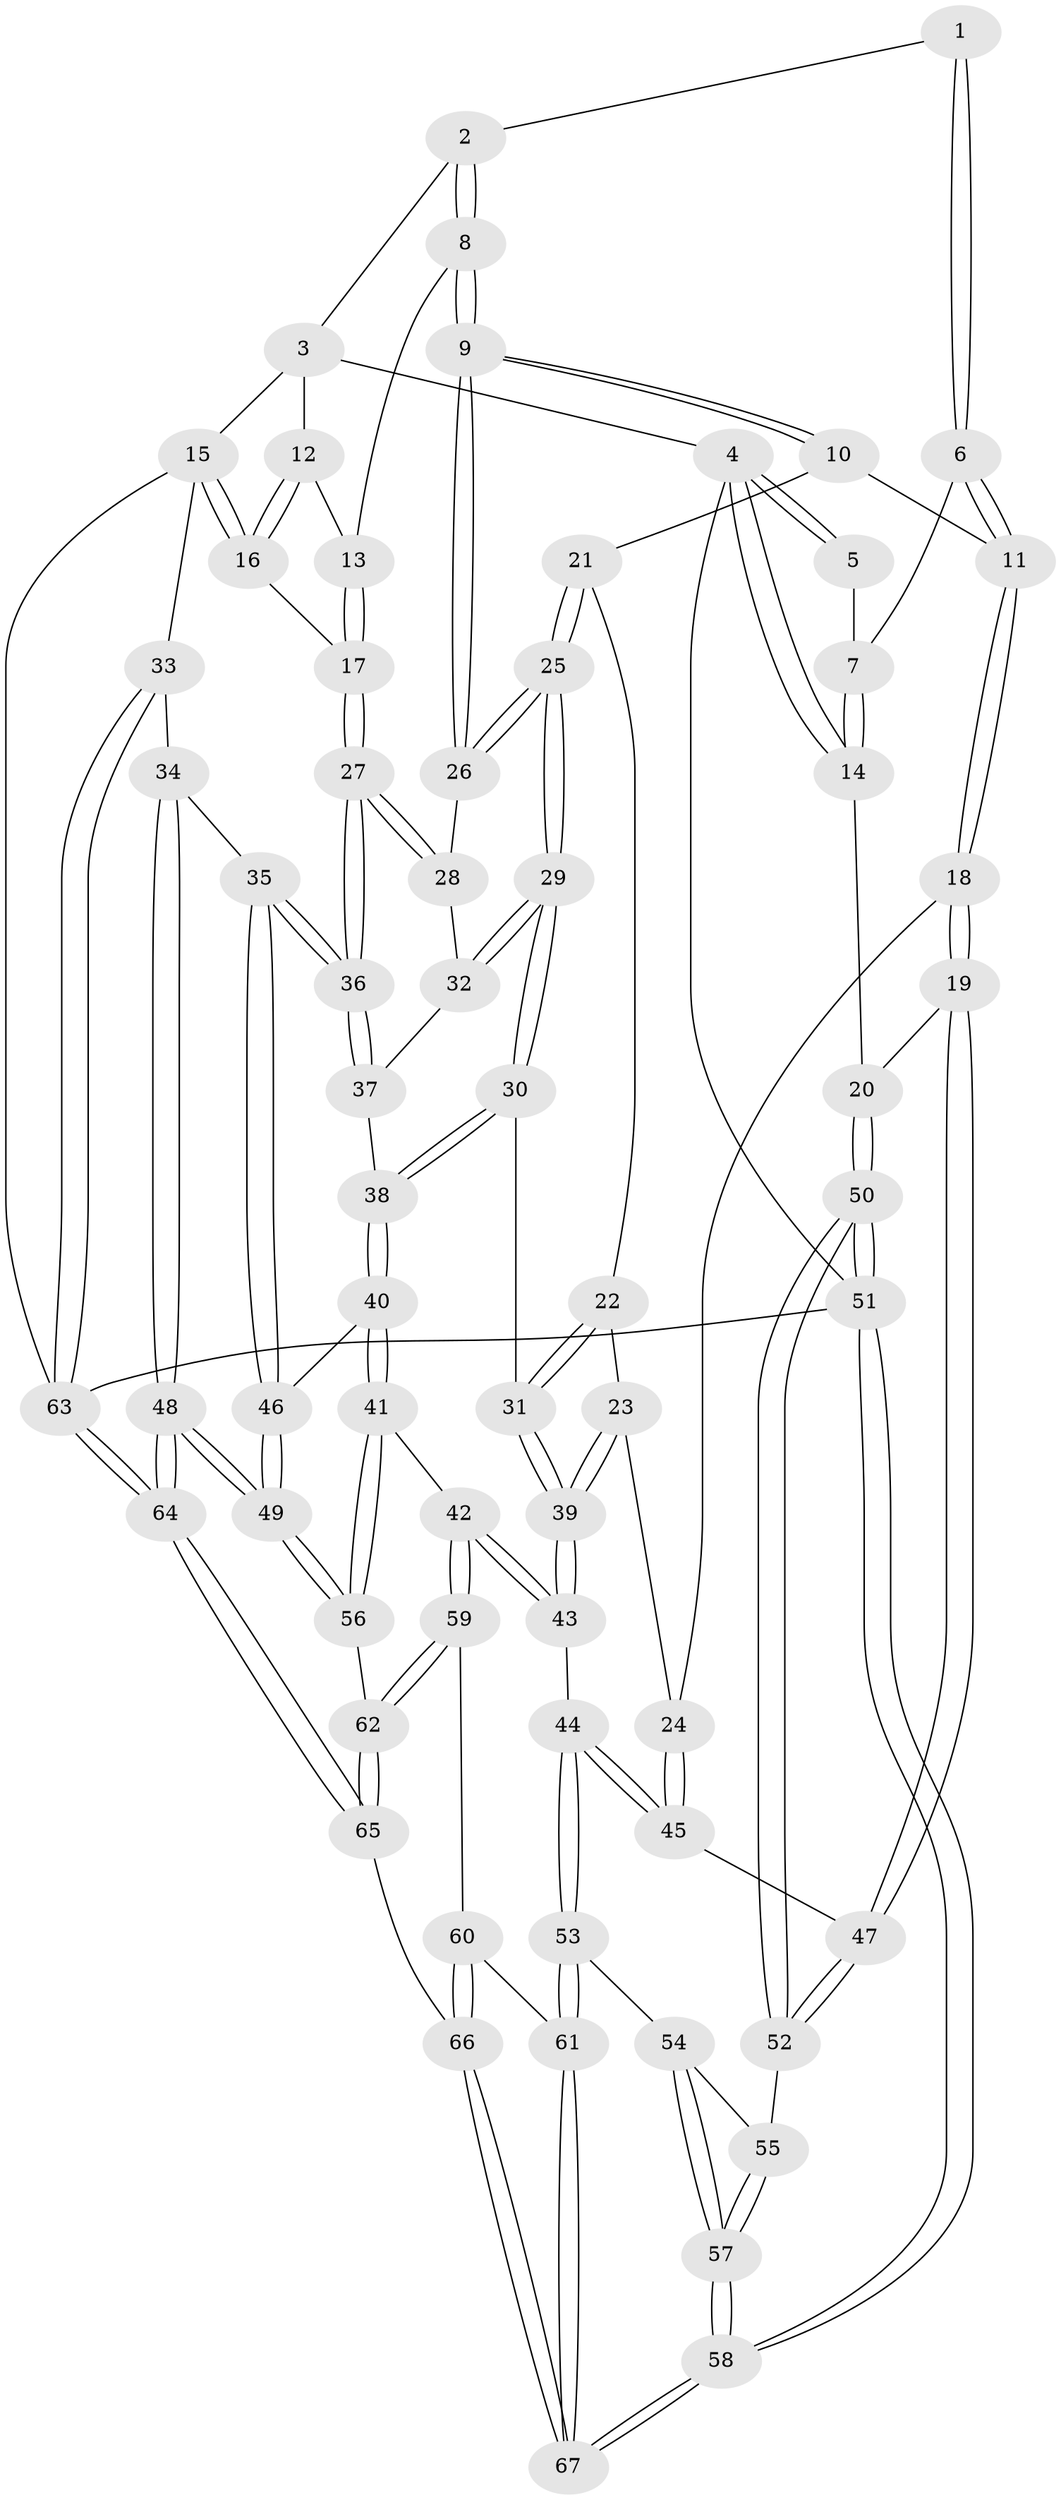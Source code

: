 // Generated by graph-tools (version 1.1) at 2025/38/03/09/25 02:38:50]
// undirected, 67 vertices, 164 edges
graph export_dot {
graph [start="1"]
  node [color=gray90,style=filled];
  1 [pos="+0.3642676188524697+0"];
  2 [pos="+0.5176862040907004+0"];
  3 [pos="+1+0"];
  4 [pos="+0+0"];
  5 [pos="+0.24391068943658606+0"];
  6 [pos="+0.2451548499935249+0.1823057830773534"];
  7 [pos="+0.10881892815963684+0.1110133430657365"];
  8 [pos="+0.5983684691568085+0.1933293714423453"];
  9 [pos="+0.5979235334156914+0.19424764644414455"];
  10 [pos="+0.28473406590370076+0.2299631375033598"];
  11 [pos="+0.25647293510558467+0.21317315993056873"];
  12 [pos="+0.8632745560641911+0.09852032599790485"];
  13 [pos="+0.7649097923508489+0.17038301617467927"];
  14 [pos="+0+0.12312954737328194"];
  15 [pos="+1+0.2869783450927887"];
  16 [pos="+1+0.27234065447503336"];
  17 [pos="+0.9045191053269074+0.33119782162889455"];
  18 [pos="+0+0.4406338622124424"];
  19 [pos="+0+0.44226328562742245"];
  20 [pos="+0+0.41844553540027235"];
  21 [pos="+0.312016389491085+0.3412841526540169"];
  22 [pos="+0.3075636890938642+0.3557166569970519"];
  23 [pos="+0.21148114927248501+0.509127197228801"];
  24 [pos="+0.0234802191582932+0.45638997816456955"];
  25 [pos="+0.45765581926563403+0.38908462366921887"];
  26 [pos="+0.5979478627530038+0.20131436331636013"];
  27 [pos="+0.8338132410113057+0.4549121695825282"];
  28 [pos="+0.6348860173856321+0.29118595261966973"];
  29 [pos="+0.44289811016409625+0.519740843533962"];
  30 [pos="+0.43313468513896985+0.534541922890596"];
  31 [pos="+0.43311583867476633+0.5345572092543347"];
  32 [pos="+0.6132493896457376+0.4677721856978929"];
  33 [pos="+1+0.6244340133032656"];
  34 [pos="+0.871196731959931+0.5660483690039795"];
  35 [pos="+0.8520464745422441+0.5536552881205682"];
  36 [pos="+0.8433201099259978+0.5435219899018043"];
  37 [pos="+0.6770469830003755+0.5473902957305224"];
  38 [pos="+0.6261110034644926+0.6083930162580428"];
  39 [pos="+0.3462763991636731+0.6294877010307128"];
  40 [pos="+0.6177420614923481+0.6605482052917518"];
  41 [pos="+0.41715237869430627+0.7127573440422673"];
  42 [pos="+0.37369352359628677+0.7093981935846734"];
  43 [pos="+0.34863637628111743+0.6798002887215568"];
  44 [pos="+0.26945565982930264+0.7194655409092269"];
  45 [pos="+0.16092956502347558+0.7044587490475023"];
  46 [pos="+0.6752437322993381+0.7502156798073815"];
  47 [pos="+0.0735545313375939+0.7204081417277614"];
  48 [pos="+0.7877850718712859+0.9822814126322544"];
  49 [pos="+0.6803060305788132+0.820232683872274"];
  50 [pos="+0+0.8519091015272476"];
  51 [pos="+0+1"];
  52 [pos="+0.053475335988887714+0.7903881795900974"];
  53 [pos="+0.16602337209135862+0.8506560606461181"];
  54 [pos="+0.1657243919318924+0.8506249357848077"];
  55 [pos="+0.05375921820877632+0.7906781520537519"];
  56 [pos="+0.6223955170182476+0.8095858304683318"];
  57 [pos="+0.04416310846137808+0.9360935127493039"];
  58 [pos="+0+1"];
  59 [pos="+0.38191311092121766+0.7624301797651615"];
  60 [pos="+0.3589230463581675+0.8205316831216071"];
  61 [pos="+0.21978879553428332+0.966693045572042"];
  62 [pos="+0.46689174689085816+0.8723062132005839"];
  63 [pos="+1+1"];
  64 [pos="+0.8758683166626341+1"];
  65 [pos="+0.5788186359124388+1"];
  66 [pos="+0.3694306915526835+1"];
  67 [pos="+0.23078288666949032+1"];
  1 -- 2;
  1 -- 6;
  1 -- 6;
  2 -- 3;
  2 -- 8;
  2 -- 8;
  3 -- 4;
  3 -- 12;
  3 -- 15;
  4 -- 5;
  4 -- 5;
  4 -- 14;
  4 -- 14;
  4 -- 51;
  5 -- 7;
  6 -- 7;
  6 -- 11;
  6 -- 11;
  7 -- 14;
  7 -- 14;
  8 -- 9;
  8 -- 9;
  8 -- 13;
  9 -- 10;
  9 -- 10;
  9 -- 26;
  9 -- 26;
  10 -- 11;
  10 -- 21;
  11 -- 18;
  11 -- 18;
  12 -- 13;
  12 -- 16;
  12 -- 16;
  13 -- 17;
  13 -- 17;
  14 -- 20;
  15 -- 16;
  15 -- 16;
  15 -- 33;
  15 -- 63;
  16 -- 17;
  17 -- 27;
  17 -- 27;
  18 -- 19;
  18 -- 19;
  18 -- 24;
  19 -- 20;
  19 -- 47;
  19 -- 47;
  20 -- 50;
  20 -- 50;
  21 -- 22;
  21 -- 25;
  21 -- 25;
  22 -- 23;
  22 -- 31;
  22 -- 31;
  23 -- 24;
  23 -- 39;
  23 -- 39;
  24 -- 45;
  24 -- 45;
  25 -- 26;
  25 -- 26;
  25 -- 29;
  25 -- 29;
  26 -- 28;
  27 -- 28;
  27 -- 28;
  27 -- 36;
  27 -- 36;
  28 -- 32;
  29 -- 30;
  29 -- 30;
  29 -- 32;
  29 -- 32;
  30 -- 31;
  30 -- 38;
  30 -- 38;
  31 -- 39;
  31 -- 39;
  32 -- 37;
  33 -- 34;
  33 -- 63;
  33 -- 63;
  34 -- 35;
  34 -- 48;
  34 -- 48;
  35 -- 36;
  35 -- 36;
  35 -- 46;
  35 -- 46;
  36 -- 37;
  36 -- 37;
  37 -- 38;
  38 -- 40;
  38 -- 40;
  39 -- 43;
  39 -- 43;
  40 -- 41;
  40 -- 41;
  40 -- 46;
  41 -- 42;
  41 -- 56;
  41 -- 56;
  42 -- 43;
  42 -- 43;
  42 -- 59;
  42 -- 59;
  43 -- 44;
  44 -- 45;
  44 -- 45;
  44 -- 53;
  44 -- 53;
  45 -- 47;
  46 -- 49;
  46 -- 49;
  47 -- 52;
  47 -- 52;
  48 -- 49;
  48 -- 49;
  48 -- 64;
  48 -- 64;
  49 -- 56;
  49 -- 56;
  50 -- 51;
  50 -- 51;
  50 -- 52;
  50 -- 52;
  51 -- 58;
  51 -- 58;
  51 -- 63;
  52 -- 55;
  53 -- 54;
  53 -- 61;
  53 -- 61;
  54 -- 55;
  54 -- 57;
  54 -- 57;
  55 -- 57;
  55 -- 57;
  56 -- 62;
  57 -- 58;
  57 -- 58;
  58 -- 67;
  58 -- 67;
  59 -- 60;
  59 -- 62;
  59 -- 62;
  60 -- 61;
  60 -- 66;
  60 -- 66;
  61 -- 67;
  61 -- 67;
  62 -- 65;
  62 -- 65;
  63 -- 64;
  63 -- 64;
  64 -- 65;
  64 -- 65;
  65 -- 66;
  66 -- 67;
  66 -- 67;
}
